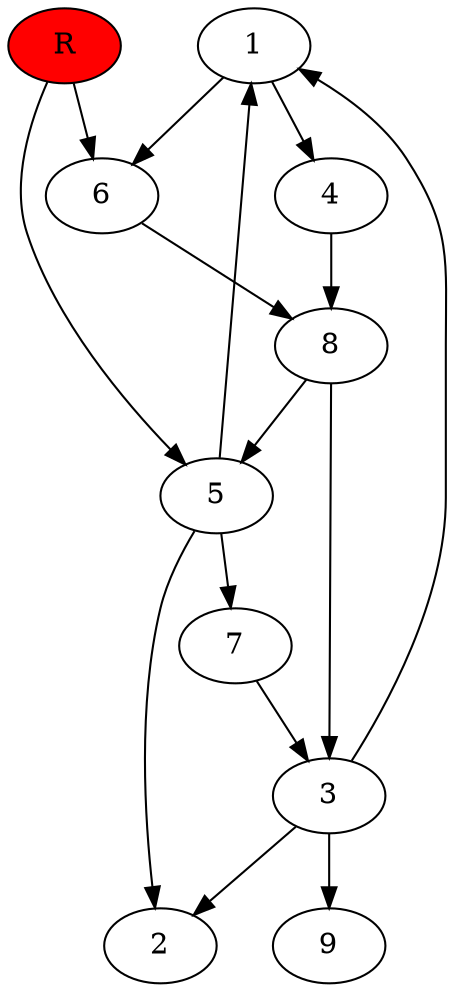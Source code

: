 digraph prb207 {
	1
	2
	3
	4
	5
	6
	7
	8
	R [fillcolor="#ff0000" style=filled]
	1 -> 4
	1 -> 6
	3 -> 1
	3 -> 2
	3 -> 9
	4 -> 8
	5 -> 1
	5 -> 2
	5 -> 7
	6 -> 8
	7 -> 3
	8 -> 3
	8 -> 5
	R -> 5
	R -> 6
}

